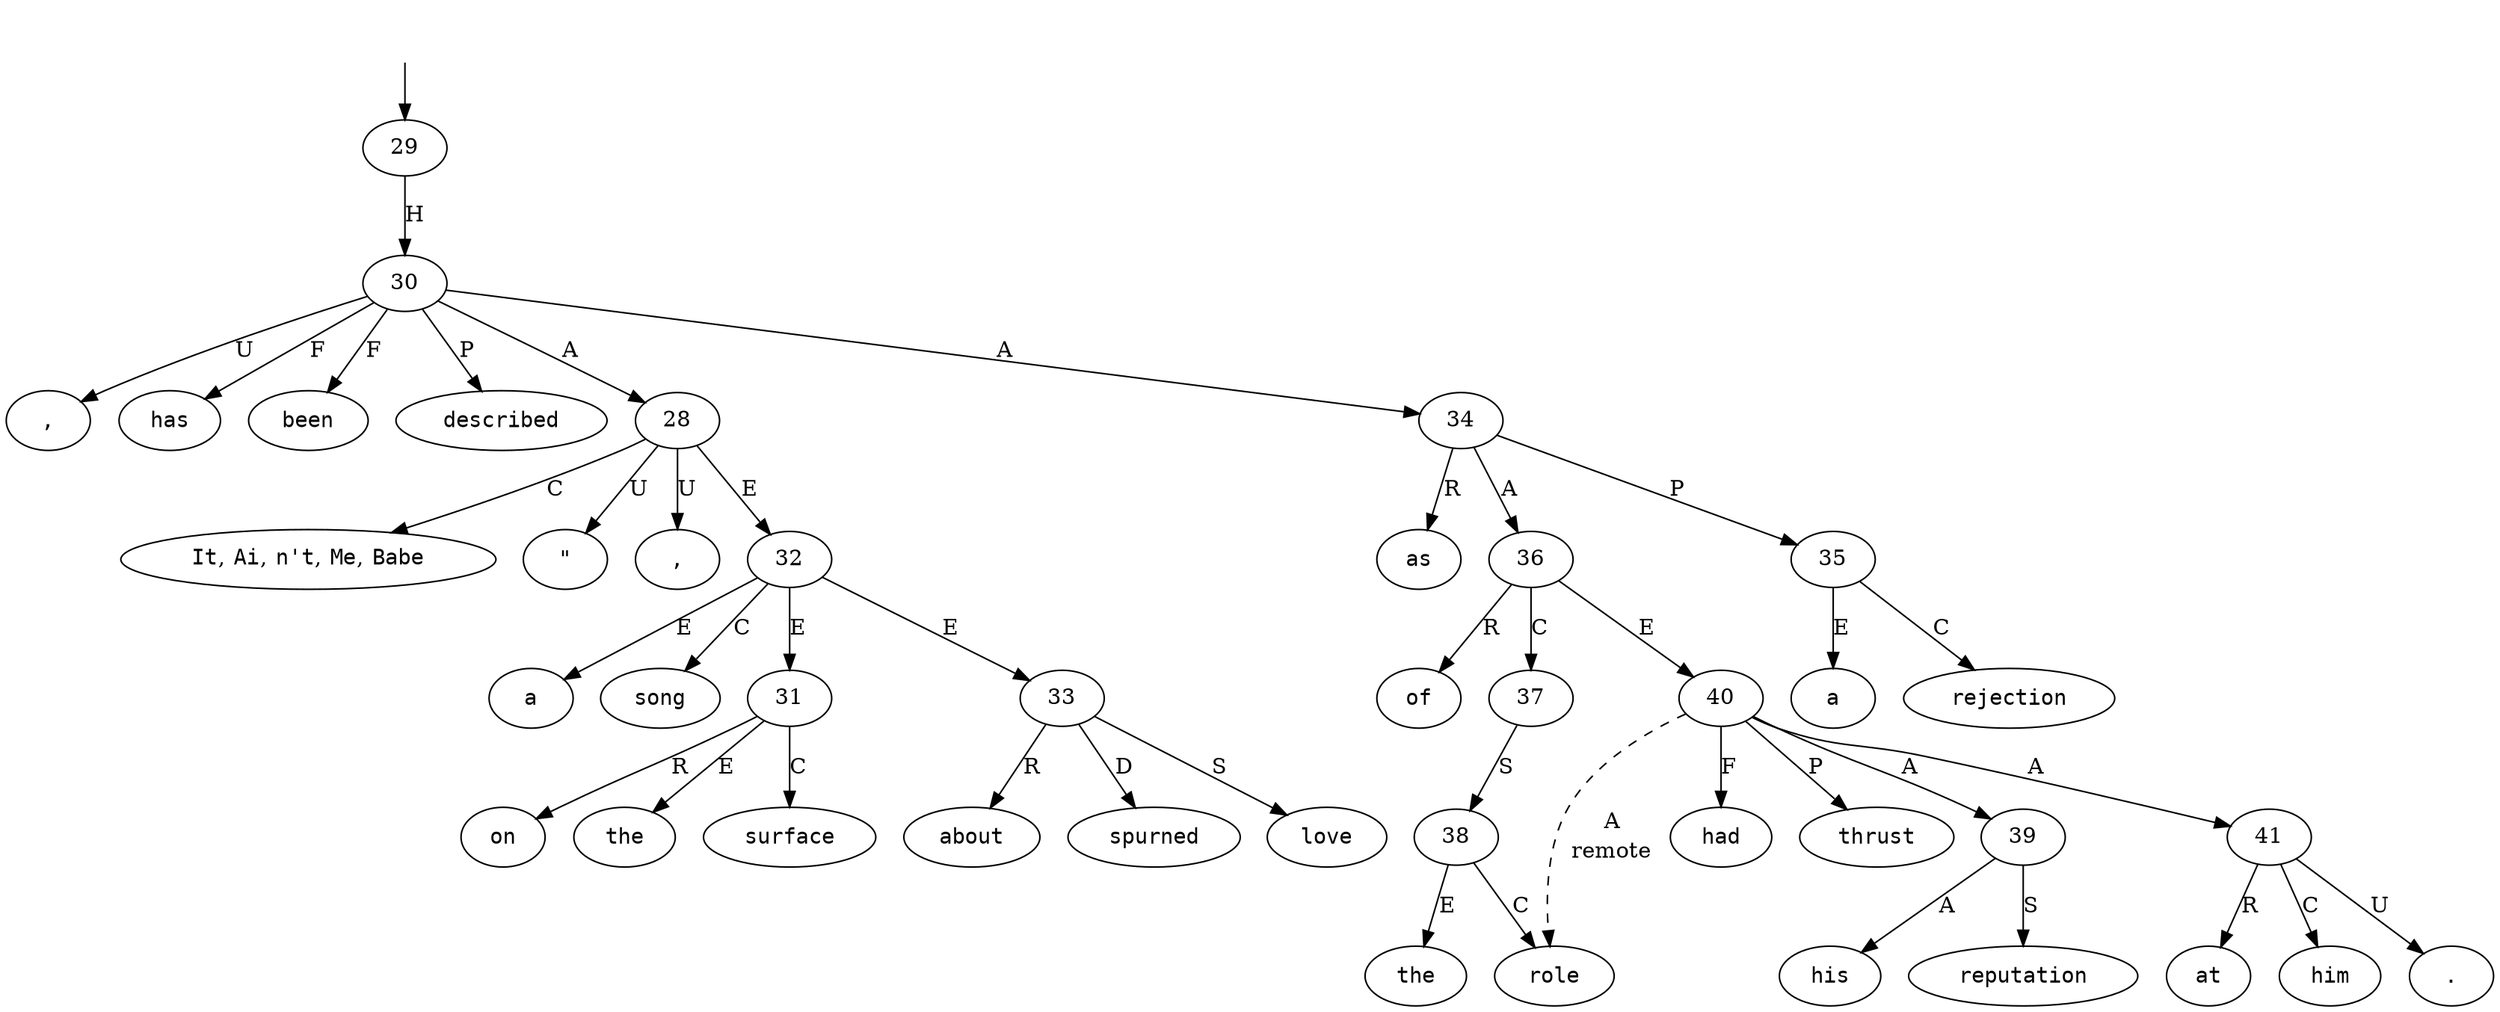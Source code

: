 digraph "694011" {
  top [ style=invis ];
  top -> 29;
  0 [ shape=oval, label=<<table align="center" border="0" cellspacing="0"><tr><td colspan="2"><font face="Courier">It</font>,&nbsp;<font face="Courier">Ai</font>,&nbsp;<font face="Courier">n&#x27;t</font>,&nbsp;<font face="Courier">Me</font>,&nbsp;<font face="Courier">Babe</font></td></tr></table>> ];
  1 [ shape=oval, label=<<table align="center" border="0" cellspacing="0"><tr><td colspan="2"><font face="Courier">&quot;</font></td></tr></table>> ];
  2 [ shape=oval, label=<<table align="center" border="0" cellspacing="0"><tr><td colspan="2"><font face="Courier">,</font></td></tr></table>> ];
  3 [ shape=oval, label=<<table align="center" border="0" cellspacing="0"><tr><td colspan="2"><font face="Courier">on</font></td></tr></table>> ];
  4 [ shape=oval, label=<<table align="center" border="0" cellspacing="0"><tr><td colspan="2"><font face="Courier">the</font></td></tr></table>> ];
  5 [ shape=oval, label=<<table align="center" border="0" cellspacing="0"><tr><td colspan="2"><font face="Courier">surface</font></td></tr></table>> ];
  6 [ shape=oval, label=<<table align="center" border="0" cellspacing="0"><tr><td colspan="2"><font face="Courier">a</font></td></tr></table>> ];
  7 [ shape=oval, label=<<table align="center" border="0" cellspacing="0"><tr><td colspan="2"><font face="Courier">song</font></td></tr></table>> ];
  8 [ shape=oval, label=<<table align="center" border="0" cellspacing="0"><tr><td colspan="2"><font face="Courier">about</font></td></tr></table>> ];
  9 [ shape=oval, label=<<table align="center" border="0" cellspacing="0"><tr><td colspan="2"><font face="Courier">spurned</font></td></tr></table>> ];
  10 [ shape=oval, label=<<table align="center" border="0" cellspacing="0"><tr><td colspan="2"><font face="Courier">love</font></td></tr></table>> ];
  11 [ shape=oval, label=<<table align="center" border="0" cellspacing="0"><tr><td colspan="2"><font face="Courier">,</font></td></tr></table>> ];
  12 [ shape=oval, label=<<table align="center" border="0" cellspacing="0"><tr><td colspan="2"><font face="Courier">has</font></td></tr></table>> ];
  13 [ shape=oval, label=<<table align="center" border="0" cellspacing="0"><tr><td colspan="2"><font face="Courier">been</font></td></tr></table>> ];
  14 [ shape=oval, label=<<table align="center" border="0" cellspacing="0"><tr><td colspan="2"><font face="Courier">described</font></td></tr></table>> ];
  15 [ shape=oval, label=<<table align="center" border="0" cellspacing="0"><tr><td colspan="2"><font face="Courier">as</font></td></tr></table>> ];
  16 [ shape=oval, label=<<table align="center" border="0" cellspacing="0"><tr><td colspan="2"><font face="Courier">a</font></td></tr></table>> ];
  17 [ shape=oval, label=<<table align="center" border="0" cellspacing="0"><tr><td colspan="2"><font face="Courier">rejection</font></td></tr></table>> ];
  18 [ shape=oval, label=<<table align="center" border="0" cellspacing="0"><tr><td colspan="2"><font face="Courier">of</font></td></tr></table>> ];
  19 [ shape=oval, label=<<table align="center" border="0" cellspacing="0"><tr><td colspan="2"><font face="Courier">the</font></td></tr></table>> ];
  20 [ shape=oval, label=<<table align="center" border="0" cellspacing="0"><tr><td colspan="2"><font face="Courier">role</font></td></tr></table>> ];
  21 [ shape=oval, label=<<table align="center" border="0" cellspacing="0"><tr><td colspan="2"><font face="Courier">his</font></td></tr></table>> ];
  22 [ shape=oval, label=<<table align="center" border="0" cellspacing="0"><tr><td colspan="2"><font face="Courier">reputation</font></td></tr></table>> ];
  23 [ shape=oval, label=<<table align="center" border="0" cellspacing="0"><tr><td colspan="2"><font face="Courier">had</font></td></tr></table>> ];
  24 [ shape=oval, label=<<table align="center" border="0" cellspacing="0"><tr><td colspan="2"><font face="Courier">thrust</font></td></tr></table>> ];
  25 [ shape=oval, label=<<table align="center" border="0" cellspacing="0"><tr><td colspan="2"><font face="Courier">at</font></td></tr></table>> ];
  26 [ shape=oval, label=<<table align="center" border="0" cellspacing="0"><tr><td colspan="2"><font face="Courier">him</font></td></tr></table>> ];
  27 [ shape=oval, label=<<table align="center" border="0" cellspacing="0"><tr><td colspan="2"><font face="Courier">.</font></td></tr></table>> ];
  28 -> 32 [ label="E" ];
  28 -> 0 [ label="C" ];
  28 -> 1 [ label="U" ];
  28 -> 2 [ label="U" ];
  29 -> 30 [ label="H" ];
  30 -> 13 [ label="F" ];
  30 -> 14 [ label="P" ];
  30 -> 28 [ label="A" ];
  30 -> 34 [ label="A" ];
  30 -> 11 [ label="U" ];
  30 -> 12 [ label="F" ];
  31 -> 5 [ label="C" ];
  31 -> 4 [ label="E" ];
  31 -> 3 [ label="R" ];
  32 -> 31 [ label="E" ];
  32 -> 7 [ label="C" ];
  32 -> 33 [ label="E" ];
  32 -> 6 [ label="E" ];
  33 -> 10 [ label="S" ];
  33 -> 9 [ label="D" ];
  33 -> 8 [ label="R" ];
  34 -> 15 [ label="R" ];
  34 -> 36 [ label="A" ];
  34 -> 35 [ label="P" ];
  35 -> 17 [ label="C" ];
  35 -> 16 [ label="E" ];
  36 -> 18 [ label="R" ];
  36 -> 37 [ label="C" ];
  36 -> 40 [ label="E" ];
  37 -> 38 [ label="S" ];
  38 -> 19 [ label="E" ];
  38 -> 20 [ label="C" ];
  39 -> 21 [ label="A" ];
  39 -> 22 [ label="S" ];
  40 -> 20 [ label=<<table align="center" border="0" cellspacing="0"><tr><td colspan="1">A</td></tr><tr><td>remote</td></tr></table>>, style=dashed ];
  40 -> 23 [ label="F" ];
  40 -> 41 [ label="A" ];
  40 -> 24 [ label="P" ];
  40 -> 39 [ label="A" ];
  41 -> 26 [ label="C" ];
  41 -> 25 [ label="R" ];
  41 -> 27 [ label="U" ];
}

